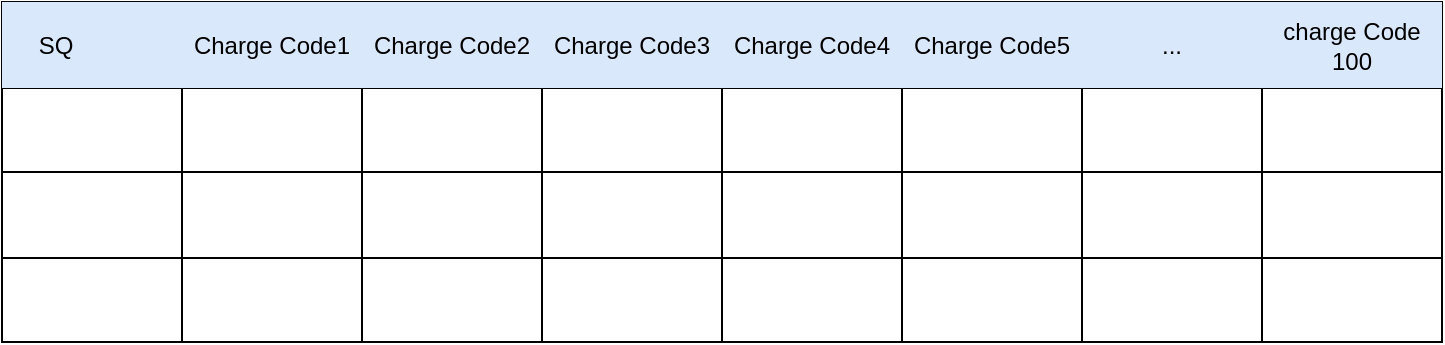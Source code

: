<mxfile version="22.1.3" type="github" pages="2">
  <diagram id="NZjDFBdzjhnRFRt552iQ" name="第 2 页">
    <mxGraphModel dx="1050" dy="574" grid="1" gridSize="10" guides="1" tooltips="1" connect="1" arrows="1" fold="1" page="1" pageScale="1" pageWidth="827" pageHeight="1169" math="0" shadow="0">
      <root>
        <mxCell id="0" />
        <mxCell id="1" parent="0" />
        <mxCell id="5hdsUxNVBPZxFATWF-eZ-1" value="" style="shape=table;startSize=0;container=1;collapsible=0;childLayout=tableLayout;" vertex="1" parent="1">
          <mxGeometry x="80" y="90" width="720" height="170" as="geometry" />
        </mxCell>
        <mxCell id="5hdsUxNVBPZxFATWF-eZ-2" value="" style="shape=tableRow;horizontal=0;startSize=0;swimlaneHead=0;swimlaneBody=0;strokeColor=inherit;top=0;left=0;bottom=0;right=0;collapsible=0;dropTarget=0;fillColor=none;points=[[0,0.5],[1,0.5]];portConstraint=eastwest;" vertex="1" parent="5hdsUxNVBPZxFATWF-eZ-1">
          <mxGeometry width="720" height="43" as="geometry" />
        </mxCell>
        <mxCell id="5hdsUxNVBPZxFATWF-eZ-3" value="SQ&lt;span style=&quot;white-space: pre;&quot;&gt;&#x9;&lt;/span&gt;&lt;span style=&quot;white-space: pre;&quot;&gt;&#x9;&lt;/span&gt;" style="shape=partialRectangle;html=1;whiteSpace=wrap;connectable=0;strokeColor=#6c8ebf;overflow=hidden;fillColor=#dae8fc;top=0;left=0;bottom=0;right=0;pointerEvents=1;" vertex="1" parent="5hdsUxNVBPZxFATWF-eZ-2">
          <mxGeometry width="90" height="43" as="geometry">
            <mxRectangle width="90" height="43" as="alternateBounds" />
          </mxGeometry>
        </mxCell>
        <mxCell id="5hdsUxNVBPZxFATWF-eZ-4" value="Charge Code1" style="shape=partialRectangle;html=1;whiteSpace=wrap;connectable=0;strokeColor=#6c8ebf;overflow=hidden;fillColor=#dae8fc;top=0;left=0;bottom=0;right=0;pointerEvents=1;" vertex="1" parent="5hdsUxNVBPZxFATWF-eZ-2">
          <mxGeometry x="90" width="90" height="43" as="geometry">
            <mxRectangle width="90" height="43" as="alternateBounds" />
          </mxGeometry>
        </mxCell>
        <mxCell id="saLn9auaYLB8hew8P8jc-1" value="Charge Code2" style="shape=partialRectangle;html=1;whiteSpace=wrap;connectable=0;strokeColor=#6c8ebf;overflow=hidden;fillColor=#dae8fc;top=0;left=0;bottom=0;right=0;pointerEvents=1;" vertex="1" parent="5hdsUxNVBPZxFATWF-eZ-2">
          <mxGeometry x="180" width="90" height="43" as="geometry">
            <mxRectangle width="90" height="43" as="alternateBounds" />
          </mxGeometry>
        </mxCell>
        <mxCell id="saLn9auaYLB8hew8P8jc-5" value="Charge Code3" style="shape=partialRectangle;html=1;whiteSpace=wrap;connectable=0;strokeColor=#6c8ebf;overflow=hidden;fillColor=#dae8fc;top=0;left=0;bottom=0;right=0;pointerEvents=1;" vertex="1" parent="5hdsUxNVBPZxFATWF-eZ-2">
          <mxGeometry x="270" width="90" height="43" as="geometry">
            <mxRectangle width="90" height="43" as="alternateBounds" />
          </mxGeometry>
        </mxCell>
        <mxCell id="saLn9auaYLB8hew8P8jc-9" value="Charge Code4" style="shape=partialRectangle;html=1;whiteSpace=wrap;connectable=0;strokeColor=#6c8ebf;overflow=hidden;fillColor=#dae8fc;top=0;left=0;bottom=0;right=0;pointerEvents=1;" vertex="1" parent="5hdsUxNVBPZxFATWF-eZ-2">
          <mxGeometry x="360" width="90" height="43" as="geometry">
            <mxRectangle width="90" height="43" as="alternateBounds" />
          </mxGeometry>
        </mxCell>
        <mxCell id="saLn9auaYLB8hew8P8jc-13" value="Charge Code5" style="shape=partialRectangle;html=1;whiteSpace=wrap;connectable=0;strokeColor=#6c8ebf;overflow=hidden;fillColor=#dae8fc;top=0;left=0;bottom=0;right=0;pointerEvents=1;" vertex="1" parent="5hdsUxNVBPZxFATWF-eZ-2">
          <mxGeometry x="450" width="90" height="43" as="geometry">
            <mxRectangle width="90" height="43" as="alternateBounds" />
          </mxGeometry>
        </mxCell>
        <mxCell id="saLn9auaYLB8hew8P8jc-17" value="..." style="shape=partialRectangle;html=1;whiteSpace=wrap;connectable=0;strokeColor=#6c8ebf;overflow=hidden;fillColor=#dae8fc;top=0;left=0;bottom=0;right=0;pointerEvents=1;" vertex="1" parent="5hdsUxNVBPZxFATWF-eZ-2">
          <mxGeometry x="540" width="90" height="43" as="geometry">
            <mxRectangle width="90" height="43" as="alternateBounds" />
          </mxGeometry>
        </mxCell>
        <mxCell id="saLn9auaYLB8hew8P8jc-29" value="charge Code 100" style="shape=partialRectangle;html=1;whiteSpace=wrap;connectable=0;strokeColor=#6c8ebf;overflow=hidden;fillColor=#dae8fc;top=0;left=0;bottom=0;right=0;pointerEvents=1;" vertex="1" parent="5hdsUxNVBPZxFATWF-eZ-2">
          <mxGeometry x="630" width="90" height="43" as="geometry">
            <mxRectangle width="90" height="43" as="alternateBounds" />
          </mxGeometry>
        </mxCell>
        <mxCell id="5hdsUxNVBPZxFATWF-eZ-5" value="" style="shape=tableRow;horizontal=0;startSize=0;swimlaneHead=0;swimlaneBody=0;strokeColor=inherit;top=0;left=0;bottom=0;right=0;collapsible=0;dropTarget=0;fillColor=none;points=[[0,0.5],[1,0.5]];portConstraint=eastwest;" vertex="1" parent="5hdsUxNVBPZxFATWF-eZ-1">
          <mxGeometry y="43" width="720" height="42" as="geometry" />
        </mxCell>
        <mxCell id="5hdsUxNVBPZxFATWF-eZ-6" value="" style="shape=partialRectangle;html=1;whiteSpace=wrap;connectable=0;strokeColor=inherit;overflow=hidden;fillColor=none;top=0;left=0;bottom=0;right=0;pointerEvents=1;" vertex="1" parent="5hdsUxNVBPZxFATWF-eZ-5">
          <mxGeometry width="90" height="42" as="geometry">
            <mxRectangle width="90" height="42" as="alternateBounds" />
          </mxGeometry>
        </mxCell>
        <mxCell id="5hdsUxNVBPZxFATWF-eZ-7" value="" style="shape=partialRectangle;html=1;whiteSpace=wrap;connectable=0;strokeColor=inherit;overflow=hidden;fillColor=none;top=0;left=0;bottom=0;right=0;pointerEvents=1;" vertex="1" parent="5hdsUxNVBPZxFATWF-eZ-5">
          <mxGeometry x="90" width="90" height="42" as="geometry">
            <mxRectangle width="90" height="42" as="alternateBounds" />
          </mxGeometry>
        </mxCell>
        <mxCell id="saLn9auaYLB8hew8P8jc-2" style="shape=partialRectangle;html=1;whiteSpace=wrap;connectable=0;strokeColor=inherit;overflow=hidden;fillColor=none;top=0;left=0;bottom=0;right=0;pointerEvents=1;" vertex="1" parent="5hdsUxNVBPZxFATWF-eZ-5">
          <mxGeometry x="180" width="90" height="42" as="geometry">
            <mxRectangle width="90" height="42" as="alternateBounds" />
          </mxGeometry>
        </mxCell>
        <mxCell id="saLn9auaYLB8hew8P8jc-6" style="shape=partialRectangle;html=1;whiteSpace=wrap;connectable=0;strokeColor=inherit;overflow=hidden;fillColor=none;top=0;left=0;bottom=0;right=0;pointerEvents=1;" vertex="1" parent="5hdsUxNVBPZxFATWF-eZ-5">
          <mxGeometry x="270" width="90" height="42" as="geometry">
            <mxRectangle width="90" height="42" as="alternateBounds" />
          </mxGeometry>
        </mxCell>
        <mxCell id="saLn9auaYLB8hew8P8jc-10" style="shape=partialRectangle;html=1;whiteSpace=wrap;connectable=0;strokeColor=inherit;overflow=hidden;fillColor=none;top=0;left=0;bottom=0;right=0;pointerEvents=1;" vertex="1" parent="5hdsUxNVBPZxFATWF-eZ-5">
          <mxGeometry x="360" width="90" height="42" as="geometry">
            <mxRectangle width="90" height="42" as="alternateBounds" />
          </mxGeometry>
        </mxCell>
        <mxCell id="saLn9auaYLB8hew8P8jc-14" style="shape=partialRectangle;html=1;whiteSpace=wrap;connectable=0;strokeColor=inherit;overflow=hidden;fillColor=none;top=0;left=0;bottom=0;right=0;pointerEvents=1;" vertex="1" parent="5hdsUxNVBPZxFATWF-eZ-5">
          <mxGeometry x="450" width="90" height="42" as="geometry">
            <mxRectangle width="90" height="42" as="alternateBounds" />
          </mxGeometry>
        </mxCell>
        <mxCell id="saLn9auaYLB8hew8P8jc-18" style="shape=partialRectangle;html=1;whiteSpace=wrap;connectable=0;strokeColor=inherit;overflow=hidden;fillColor=none;top=0;left=0;bottom=0;right=0;pointerEvents=1;" vertex="1" parent="5hdsUxNVBPZxFATWF-eZ-5">
          <mxGeometry x="540" width="90" height="42" as="geometry">
            <mxRectangle width="90" height="42" as="alternateBounds" />
          </mxGeometry>
        </mxCell>
        <mxCell id="saLn9auaYLB8hew8P8jc-30" style="shape=partialRectangle;html=1;whiteSpace=wrap;connectable=0;strokeColor=inherit;overflow=hidden;fillColor=none;top=0;left=0;bottom=0;right=0;pointerEvents=1;" vertex="1" parent="5hdsUxNVBPZxFATWF-eZ-5">
          <mxGeometry x="630" width="90" height="42" as="geometry">
            <mxRectangle width="90" height="42" as="alternateBounds" />
          </mxGeometry>
        </mxCell>
        <mxCell id="5hdsUxNVBPZxFATWF-eZ-8" value="" style="shape=tableRow;horizontal=0;startSize=0;swimlaneHead=0;swimlaneBody=0;strokeColor=inherit;top=0;left=0;bottom=0;right=0;collapsible=0;dropTarget=0;fillColor=none;points=[[0,0.5],[1,0.5]];portConstraint=eastwest;" vertex="1" parent="5hdsUxNVBPZxFATWF-eZ-1">
          <mxGeometry y="85" width="720" height="43" as="geometry" />
        </mxCell>
        <mxCell id="5hdsUxNVBPZxFATWF-eZ-9" value="" style="shape=partialRectangle;html=1;whiteSpace=wrap;connectable=0;strokeColor=inherit;overflow=hidden;fillColor=none;top=0;left=0;bottom=0;right=0;pointerEvents=1;" vertex="1" parent="5hdsUxNVBPZxFATWF-eZ-8">
          <mxGeometry width="90" height="43" as="geometry">
            <mxRectangle width="90" height="43" as="alternateBounds" />
          </mxGeometry>
        </mxCell>
        <mxCell id="5hdsUxNVBPZxFATWF-eZ-10" value="" style="shape=partialRectangle;html=1;whiteSpace=wrap;connectable=0;strokeColor=inherit;overflow=hidden;fillColor=none;top=0;left=0;bottom=0;right=0;pointerEvents=1;" vertex="1" parent="5hdsUxNVBPZxFATWF-eZ-8">
          <mxGeometry x="90" width="90" height="43" as="geometry">
            <mxRectangle width="90" height="43" as="alternateBounds" />
          </mxGeometry>
        </mxCell>
        <mxCell id="saLn9auaYLB8hew8P8jc-3" style="shape=partialRectangle;html=1;whiteSpace=wrap;connectable=0;strokeColor=inherit;overflow=hidden;fillColor=none;top=0;left=0;bottom=0;right=0;pointerEvents=1;" vertex="1" parent="5hdsUxNVBPZxFATWF-eZ-8">
          <mxGeometry x="180" width="90" height="43" as="geometry">
            <mxRectangle width="90" height="43" as="alternateBounds" />
          </mxGeometry>
        </mxCell>
        <mxCell id="saLn9auaYLB8hew8P8jc-7" style="shape=partialRectangle;html=1;whiteSpace=wrap;connectable=0;strokeColor=inherit;overflow=hidden;fillColor=none;top=0;left=0;bottom=0;right=0;pointerEvents=1;" vertex="1" parent="5hdsUxNVBPZxFATWF-eZ-8">
          <mxGeometry x="270" width="90" height="43" as="geometry">
            <mxRectangle width="90" height="43" as="alternateBounds" />
          </mxGeometry>
        </mxCell>
        <mxCell id="saLn9auaYLB8hew8P8jc-11" style="shape=partialRectangle;html=1;whiteSpace=wrap;connectable=0;strokeColor=inherit;overflow=hidden;fillColor=none;top=0;left=0;bottom=0;right=0;pointerEvents=1;" vertex="1" parent="5hdsUxNVBPZxFATWF-eZ-8">
          <mxGeometry x="360" width="90" height="43" as="geometry">
            <mxRectangle width="90" height="43" as="alternateBounds" />
          </mxGeometry>
        </mxCell>
        <mxCell id="saLn9auaYLB8hew8P8jc-15" style="shape=partialRectangle;html=1;whiteSpace=wrap;connectable=0;strokeColor=inherit;overflow=hidden;fillColor=none;top=0;left=0;bottom=0;right=0;pointerEvents=1;" vertex="1" parent="5hdsUxNVBPZxFATWF-eZ-8">
          <mxGeometry x="450" width="90" height="43" as="geometry">
            <mxRectangle width="90" height="43" as="alternateBounds" />
          </mxGeometry>
        </mxCell>
        <mxCell id="saLn9auaYLB8hew8P8jc-19" style="shape=partialRectangle;html=1;whiteSpace=wrap;connectable=0;strokeColor=inherit;overflow=hidden;fillColor=none;top=0;left=0;bottom=0;right=0;pointerEvents=1;" vertex="1" parent="5hdsUxNVBPZxFATWF-eZ-8">
          <mxGeometry x="540" width="90" height="43" as="geometry">
            <mxRectangle width="90" height="43" as="alternateBounds" />
          </mxGeometry>
        </mxCell>
        <mxCell id="saLn9auaYLB8hew8P8jc-31" style="shape=partialRectangle;html=1;whiteSpace=wrap;connectable=0;strokeColor=inherit;overflow=hidden;fillColor=none;top=0;left=0;bottom=0;right=0;pointerEvents=1;" vertex="1" parent="5hdsUxNVBPZxFATWF-eZ-8">
          <mxGeometry x="630" width="90" height="43" as="geometry">
            <mxRectangle width="90" height="43" as="alternateBounds" />
          </mxGeometry>
        </mxCell>
        <mxCell id="5hdsUxNVBPZxFATWF-eZ-11" value="" style="shape=tableRow;horizontal=0;startSize=0;swimlaneHead=0;swimlaneBody=0;strokeColor=inherit;top=0;left=0;bottom=0;right=0;collapsible=0;dropTarget=0;fillColor=none;points=[[0,0.5],[1,0.5]];portConstraint=eastwest;" vertex="1" parent="5hdsUxNVBPZxFATWF-eZ-1">
          <mxGeometry y="128" width="720" height="42" as="geometry" />
        </mxCell>
        <mxCell id="5hdsUxNVBPZxFATWF-eZ-12" value="" style="shape=partialRectangle;html=1;whiteSpace=wrap;connectable=0;strokeColor=inherit;overflow=hidden;fillColor=none;top=0;left=0;bottom=0;right=0;pointerEvents=1;" vertex="1" parent="5hdsUxNVBPZxFATWF-eZ-11">
          <mxGeometry width="90" height="42" as="geometry">
            <mxRectangle width="90" height="42" as="alternateBounds" />
          </mxGeometry>
        </mxCell>
        <mxCell id="5hdsUxNVBPZxFATWF-eZ-13" value="" style="shape=partialRectangle;html=1;whiteSpace=wrap;connectable=0;strokeColor=inherit;overflow=hidden;fillColor=none;top=0;left=0;bottom=0;right=0;pointerEvents=1;" vertex="1" parent="5hdsUxNVBPZxFATWF-eZ-11">
          <mxGeometry x="90" width="90" height="42" as="geometry">
            <mxRectangle width="90" height="42" as="alternateBounds" />
          </mxGeometry>
        </mxCell>
        <mxCell id="saLn9auaYLB8hew8P8jc-4" style="shape=partialRectangle;html=1;whiteSpace=wrap;connectable=0;strokeColor=inherit;overflow=hidden;fillColor=none;top=0;left=0;bottom=0;right=0;pointerEvents=1;" vertex="1" parent="5hdsUxNVBPZxFATWF-eZ-11">
          <mxGeometry x="180" width="90" height="42" as="geometry">
            <mxRectangle width="90" height="42" as="alternateBounds" />
          </mxGeometry>
        </mxCell>
        <mxCell id="saLn9auaYLB8hew8P8jc-8" style="shape=partialRectangle;html=1;whiteSpace=wrap;connectable=0;strokeColor=inherit;overflow=hidden;fillColor=none;top=0;left=0;bottom=0;right=0;pointerEvents=1;" vertex="1" parent="5hdsUxNVBPZxFATWF-eZ-11">
          <mxGeometry x="270" width="90" height="42" as="geometry">
            <mxRectangle width="90" height="42" as="alternateBounds" />
          </mxGeometry>
        </mxCell>
        <mxCell id="saLn9auaYLB8hew8P8jc-12" style="shape=partialRectangle;html=1;whiteSpace=wrap;connectable=0;strokeColor=inherit;overflow=hidden;fillColor=none;top=0;left=0;bottom=0;right=0;pointerEvents=1;" vertex="1" parent="5hdsUxNVBPZxFATWF-eZ-11">
          <mxGeometry x="360" width="90" height="42" as="geometry">
            <mxRectangle width="90" height="42" as="alternateBounds" />
          </mxGeometry>
        </mxCell>
        <mxCell id="saLn9auaYLB8hew8P8jc-16" style="shape=partialRectangle;html=1;whiteSpace=wrap;connectable=0;strokeColor=inherit;overflow=hidden;fillColor=none;top=0;left=0;bottom=0;right=0;pointerEvents=1;" vertex="1" parent="5hdsUxNVBPZxFATWF-eZ-11">
          <mxGeometry x="450" width="90" height="42" as="geometry">
            <mxRectangle width="90" height="42" as="alternateBounds" />
          </mxGeometry>
        </mxCell>
        <mxCell id="saLn9auaYLB8hew8P8jc-20" style="shape=partialRectangle;html=1;whiteSpace=wrap;connectable=0;strokeColor=inherit;overflow=hidden;fillColor=none;top=0;left=0;bottom=0;right=0;pointerEvents=1;" vertex="1" parent="5hdsUxNVBPZxFATWF-eZ-11">
          <mxGeometry x="540" width="90" height="42" as="geometry">
            <mxRectangle width="90" height="42" as="alternateBounds" />
          </mxGeometry>
        </mxCell>
        <mxCell id="saLn9auaYLB8hew8P8jc-32" style="shape=partialRectangle;html=1;whiteSpace=wrap;connectable=0;strokeColor=inherit;overflow=hidden;fillColor=none;top=0;left=0;bottom=0;right=0;pointerEvents=1;" vertex="1" parent="5hdsUxNVBPZxFATWF-eZ-11">
          <mxGeometry x="630" width="90" height="42" as="geometry">
            <mxRectangle width="90" height="42" as="alternateBounds" />
          </mxGeometry>
        </mxCell>
      </root>
    </mxGraphModel>
  </diagram>
  <diagram name="第 1 页" id="7PzAhS7EdJiyVU75ojgk">
    <mxGraphModel dx="1077" dy="1737" grid="1" gridSize="10" guides="1" tooltips="1" connect="1" arrows="1" fold="1" page="1" pageScale="1" pageWidth="827" pageHeight="1169" math="0" shadow="0">
      <root>
        <mxCell id="0" />
        <mxCell id="1" parent="0" />
        <mxCell id="M65Q92xEgprxGqfa7Oy2-103" value="&lt;br&gt;&lt;br&gt;&lt;br&gt;&lt;div style=&quot;border-color: var(--border-color); font-size: 11px;&quot;&gt;&lt;span style=&quot;background-color: initial; color: var(--text-primary); font-family: Söhne, ui-sans-serif, system-ui, -apple-system, &amp;quot;Segoe UI&amp;quot;, Roboto, Ubuntu, Cantarell, &amp;quot;Noto Sans&amp;quot;, sans-serif, &amp;quot;Helvetica Neue&amp;quot;, Arial, &amp;quot;Apple Color Emoji&amp;quot;, &amp;quot;Segoe UI Emoji&amp;quot;, &amp;quot;Segoe UI Symbol&amp;quot;, &amp;quot;Noto Color Emoji&amp;quot;;&quot;&gt;The user is required to upload an Excel file containing specific columns:&lt;/span&gt;&lt;br&gt;&lt;span style=&quot;background-color: initial; color: var(--text-primary); font-family: Söhne, ui-sans-serif, system-ui, -apple-system, &amp;quot;Segoe UI&amp;quot;, Roboto, Ubuntu, Cantarell, &amp;quot;Noto Sans&amp;quot;, sans-serif, &amp;quot;Helvetica Neue&amp;quot;, Arial, &amp;quot;Apple Color Emoji&amp;quot;, &amp;quot;Segoe UI Emoji&amp;quot;, &amp;quot;Segoe UI Symbol&amp;quot;, &amp;quot;Noto Color Emoji&amp;quot;;&quot;&gt;First Column: &quot;sq no&quot;&lt;/span&gt;&lt;br&gt;&lt;span style=&quot;background-color: initial; color: var(--text-primary); font-family: Söhne, ui-sans-serif, system-ui, -apple-system, &amp;quot;Segoe UI&amp;quot;, Roboto, Ubuntu, Cantarell, &amp;quot;Noto Sans&amp;quot;, sans-serif, &amp;quot;Helvetica Neue&amp;quot;, Arial, &amp;quot;Apple Color Emoji&amp;quot;, &amp;quot;Segoe UI Emoji&amp;quot;, &amp;quot;Segoe UI Symbol&amp;quot;, &amp;quot;Noto Color Emoji&amp;quot;;&quot;&gt;Second to One Hundredth Columns: &quot;charge code&quot;&lt;/span&gt;&lt;br&gt;&lt;span style=&quot;background-color: initial; color: var(--text-primary); font-family: Söhne, ui-sans-serif, system-ui, -apple-system, &amp;quot;Segoe UI&amp;quot;, Roboto, Ubuntu, Cantarell, &amp;quot;Noto Sans&amp;quot;, sans-serif, &amp;quot;Helvetica Neue&amp;quot;, Arial, &amp;quot;Apple Color Emoji&amp;quot;, &amp;quot;Segoe UI Emoji&amp;quot;, &amp;quot;Segoe UI Symbol&amp;quot;, &amp;quot;Noto Color Emoji&amp;quot;;&quot;&gt;Upon successful upload, the system will validate the data format. If the format is correct, the data will be saved to the database.&lt;/span&gt;&lt;br&gt;&lt;/div&gt;" style="shape=mxgraph.mockup.containers.marginRect;rectMarginTop=10;strokeColor=none;strokeWidth=1;dashed=0;rounded=1;arcSize=5;recursiveResize=0;html=1;whiteSpace=wrap;align=left;horizontal=1;verticalAlign=top;" vertex="1" parent="1">
          <mxGeometry x="38" y="-1130" width="740" height="340" as="geometry" />
        </mxCell>
        <mxCell id="M65Q92xEgprxGqfa7Oy2-104" value="1) Upload" style="shape=rect;strokeColor=#82b366;fillColor=#d5e8d4;strokeWidth=1;dashed=0;rounded=1;arcSize=20;fontSize=17;spacing=2;spacingTop=-2;align=left;autosize=1;spacingLeft=4;resizeWidth=0;resizeHeight=0;perimeter=none;html=1;whiteSpace=wrap;" vertex="1" parent="M65Q92xEgprxGqfa7Oy2-103">
          <mxGeometry x="5" width="145" height="30" as="geometry" />
        </mxCell>
        <mxCell id="aRr3GqeImGx_psJpuIZ9-1" value="" style="shape=table;startSize=0;container=1;collapsible=0;childLayout=tableLayout;" vertex="1" parent="M65Q92xEgprxGqfa7Oy2-103">
          <mxGeometry x="5" y="140" width="665" height="170" as="geometry" />
        </mxCell>
        <mxCell id="aRr3GqeImGx_psJpuIZ9-2" value="" style="shape=tableRow;horizontal=0;startSize=0;swimlaneHead=0;swimlaneBody=0;strokeColor=inherit;top=0;left=0;bottom=0;right=0;collapsible=0;dropTarget=0;fillColor=none;points=[[0,0.5],[1,0.5]];portConstraint=eastwest;" vertex="1" parent="aRr3GqeImGx_psJpuIZ9-1">
          <mxGeometry width="665" height="43" as="geometry" />
        </mxCell>
        <mxCell id="aRr3GqeImGx_psJpuIZ9-3" value="SQ&lt;span style=&quot;white-space: pre;&quot;&gt;&#x9;&lt;/span&gt;&lt;span style=&quot;white-space: pre;&quot;&gt;&#x9;&lt;/span&gt;" style="shape=partialRectangle;html=1;whiteSpace=wrap;connectable=0;strokeColor=#6c8ebf;overflow=hidden;fillColor=#dae8fc;top=0;left=0;bottom=0;right=0;pointerEvents=1;" vertex="1" parent="aRr3GqeImGx_psJpuIZ9-2">
          <mxGeometry width="83" height="43" as="geometry">
            <mxRectangle width="83" height="43" as="alternateBounds" />
          </mxGeometry>
        </mxCell>
        <mxCell id="aRr3GqeImGx_psJpuIZ9-4" value="Charge Code1" style="shape=partialRectangle;html=1;whiteSpace=wrap;connectable=0;strokeColor=#6c8ebf;overflow=hidden;fillColor=#dae8fc;top=0;left=0;bottom=0;right=0;pointerEvents=1;" vertex="1" parent="aRr3GqeImGx_psJpuIZ9-2">
          <mxGeometry x="83" width="83" height="43" as="geometry">
            <mxRectangle width="83" height="43" as="alternateBounds" />
          </mxGeometry>
        </mxCell>
        <mxCell id="aRr3GqeImGx_psJpuIZ9-5" value="Charge Code2" style="shape=partialRectangle;html=1;whiteSpace=wrap;connectable=0;strokeColor=#6c8ebf;overflow=hidden;fillColor=#dae8fc;top=0;left=0;bottom=0;right=0;pointerEvents=1;" vertex="1" parent="aRr3GqeImGx_psJpuIZ9-2">
          <mxGeometry x="166" width="83" height="43" as="geometry">
            <mxRectangle width="83" height="43" as="alternateBounds" />
          </mxGeometry>
        </mxCell>
        <mxCell id="aRr3GqeImGx_psJpuIZ9-6" value="Charge Code3" style="shape=partialRectangle;html=1;whiteSpace=wrap;connectable=0;strokeColor=#6c8ebf;overflow=hidden;fillColor=#dae8fc;top=0;left=0;bottom=0;right=0;pointerEvents=1;" vertex="1" parent="aRr3GqeImGx_psJpuIZ9-2">
          <mxGeometry x="249" width="84" height="43" as="geometry">
            <mxRectangle width="84" height="43" as="alternateBounds" />
          </mxGeometry>
        </mxCell>
        <mxCell id="aRr3GqeImGx_psJpuIZ9-7" value="Charge Code4" style="shape=partialRectangle;html=1;whiteSpace=wrap;connectable=0;strokeColor=#6c8ebf;overflow=hidden;fillColor=#dae8fc;top=0;left=0;bottom=0;right=0;pointerEvents=1;" vertex="1" parent="aRr3GqeImGx_psJpuIZ9-2">
          <mxGeometry x="333" width="83" height="43" as="geometry">
            <mxRectangle width="83" height="43" as="alternateBounds" />
          </mxGeometry>
        </mxCell>
        <mxCell id="aRr3GqeImGx_psJpuIZ9-8" value="Charge Code5" style="shape=partialRectangle;html=1;whiteSpace=wrap;connectable=0;strokeColor=#6c8ebf;overflow=hidden;fillColor=#dae8fc;top=0;left=0;bottom=0;right=0;pointerEvents=1;" vertex="1" parent="aRr3GqeImGx_psJpuIZ9-2">
          <mxGeometry x="416" width="83" height="43" as="geometry">
            <mxRectangle width="83" height="43" as="alternateBounds" />
          </mxGeometry>
        </mxCell>
        <mxCell id="aRr3GqeImGx_psJpuIZ9-9" value="..." style="shape=partialRectangle;html=1;whiteSpace=wrap;connectable=0;strokeColor=#6c8ebf;overflow=hidden;fillColor=#dae8fc;top=0;left=0;bottom=0;right=0;pointerEvents=1;" vertex="1" parent="aRr3GqeImGx_psJpuIZ9-2">
          <mxGeometry x="499" width="83" height="43" as="geometry">
            <mxRectangle width="83" height="43" as="alternateBounds" />
          </mxGeometry>
        </mxCell>
        <mxCell id="aRr3GqeImGx_psJpuIZ9-10" value="charge Code 100" style="shape=partialRectangle;html=1;whiteSpace=wrap;connectable=0;strokeColor=#6c8ebf;overflow=hidden;fillColor=#dae8fc;top=0;left=0;bottom=0;right=0;pointerEvents=1;" vertex="1" parent="aRr3GqeImGx_psJpuIZ9-2">
          <mxGeometry x="582" width="83" height="43" as="geometry">
            <mxRectangle width="83" height="43" as="alternateBounds" />
          </mxGeometry>
        </mxCell>
        <mxCell id="aRr3GqeImGx_psJpuIZ9-11" value="" style="shape=tableRow;horizontal=0;startSize=0;swimlaneHead=0;swimlaneBody=0;strokeColor=inherit;top=0;left=0;bottom=0;right=0;collapsible=0;dropTarget=0;fillColor=none;points=[[0,0.5],[1,0.5]];portConstraint=eastwest;" vertex="1" parent="aRr3GqeImGx_psJpuIZ9-1">
          <mxGeometry y="43" width="665" height="42" as="geometry" />
        </mxCell>
        <mxCell id="aRr3GqeImGx_psJpuIZ9-12" value="" style="shape=partialRectangle;html=1;whiteSpace=wrap;connectable=0;strokeColor=inherit;overflow=hidden;fillColor=none;top=0;left=0;bottom=0;right=0;pointerEvents=1;" vertex="1" parent="aRr3GqeImGx_psJpuIZ9-11">
          <mxGeometry width="83" height="42" as="geometry">
            <mxRectangle width="83" height="42" as="alternateBounds" />
          </mxGeometry>
        </mxCell>
        <mxCell id="aRr3GqeImGx_psJpuIZ9-13" value="" style="shape=partialRectangle;html=1;whiteSpace=wrap;connectable=0;strokeColor=inherit;overflow=hidden;fillColor=none;top=0;left=0;bottom=0;right=0;pointerEvents=1;" vertex="1" parent="aRr3GqeImGx_psJpuIZ9-11">
          <mxGeometry x="83" width="83" height="42" as="geometry">
            <mxRectangle width="83" height="42" as="alternateBounds" />
          </mxGeometry>
        </mxCell>
        <mxCell id="aRr3GqeImGx_psJpuIZ9-14" style="shape=partialRectangle;html=1;whiteSpace=wrap;connectable=0;strokeColor=inherit;overflow=hidden;fillColor=none;top=0;left=0;bottom=0;right=0;pointerEvents=1;" vertex="1" parent="aRr3GqeImGx_psJpuIZ9-11">
          <mxGeometry x="166" width="83" height="42" as="geometry">
            <mxRectangle width="83" height="42" as="alternateBounds" />
          </mxGeometry>
        </mxCell>
        <mxCell id="aRr3GqeImGx_psJpuIZ9-15" style="shape=partialRectangle;html=1;whiteSpace=wrap;connectable=0;strokeColor=inherit;overflow=hidden;fillColor=none;top=0;left=0;bottom=0;right=0;pointerEvents=1;" vertex="1" parent="aRr3GqeImGx_psJpuIZ9-11">
          <mxGeometry x="249" width="84" height="42" as="geometry">
            <mxRectangle width="84" height="42" as="alternateBounds" />
          </mxGeometry>
        </mxCell>
        <mxCell id="aRr3GqeImGx_psJpuIZ9-16" style="shape=partialRectangle;html=1;whiteSpace=wrap;connectable=0;strokeColor=inherit;overflow=hidden;fillColor=none;top=0;left=0;bottom=0;right=0;pointerEvents=1;" vertex="1" parent="aRr3GqeImGx_psJpuIZ9-11">
          <mxGeometry x="333" width="83" height="42" as="geometry">
            <mxRectangle width="83" height="42" as="alternateBounds" />
          </mxGeometry>
        </mxCell>
        <mxCell id="aRr3GqeImGx_psJpuIZ9-17" style="shape=partialRectangle;html=1;whiteSpace=wrap;connectable=0;strokeColor=inherit;overflow=hidden;fillColor=none;top=0;left=0;bottom=0;right=0;pointerEvents=1;" vertex="1" parent="aRr3GqeImGx_psJpuIZ9-11">
          <mxGeometry x="416" width="83" height="42" as="geometry">
            <mxRectangle width="83" height="42" as="alternateBounds" />
          </mxGeometry>
        </mxCell>
        <mxCell id="aRr3GqeImGx_psJpuIZ9-18" style="shape=partialRectangle;html=1;whiteSpace=wrap;connectable=0;strokeColor=inherit;overflow=hidden;fillColor=none;top=0;left=0;bottom=0;right=0;pointerEvents=1;" vertex="1" parent="aRr3GqeImGx_psJpuIZ9-11">
          <mxGeometry x="499" width="83" height="42" as="geometry">
            <mxRectangle width="83" height="42" as="alternateBounds" />
          </mxGeometry>
        </mxCell>
        <mxCell id="aRr3GqeImGx_psJpuIZ9-19" style="shape=partialRectangle;html=1;whiteSpace=wrap;connectable=0;strokeColor=inherit;overflow=hidden;fillColor=none;top=0;left=0;bottom=0;right=0;pointerEvents=1;" vertex="1" parent="aRr3GqeImGx_psJpuIZ9-11">
          <mxGeometry x="582" width="83" height="42" as="geometry">
            <mxRectangle width="83" height="42" as="alternateBounds" />
          </mxGeometry>
        </mxCell>
        <mxCell id="aRr3GqeImGx_psJpuIZ9-20" value="" style="shape=tableRow;horizontal=0;startSize=0;swimlaneHead=0;swimlaneBody=0;strokeColor=inherit;top=0;left=0;bottom=0;right=0;collapsible=0;dropTarget=0;fillColor=none;points=[[0,0.5],[1,0.5]];portConstraint=eastwest;" vertex="1" parent="aRr3GqeImGx_psJpuIZ9-1">
          <mxGeometry y="85" width="665" height="43" as="geometry" />
        </mxCell>
        <mxCell id="aRr3GqeImGx_psJpuIZ9-21" value="" style="shape=partialRectangle;html=1;whiteSpace=wrap;connectable=0;strokeColor=inherit;overflow=hidden;fillColor=none;top=0;left=0;bottom=0;right=0;pointerEvents=1;" vertex="1" parent="aRr3GqeImGx_psJpuIZ9-20">
          <mxGeometry width="83" height="43" as="geometry">
            <mxRectangle width="83" height="43" as="alternateBounds" />
          </mxGeometry>
        </mxCell>
        <mxCell id="aRr3GqeImGx_psJpuIZ9-22" value="" style="shape=partialRectangle;html=1;whiteSpace=wrap;connectable=0;strokeColor=inherit;overflow=hidden;fillColor=none;top=0;left=0;bottom=0;right=0;pointerEvents=1;" vertex="1" parent="aRr3GqeImGx_psJpuIZ9-20">
          <mxGeometry x="83" width="83" height="43" as="geometry">
            <mxRectangle width="83" height="43" as="alternateBounds" />
          </mxGeometry>
        </mxCell>
        <mxCell id="aRr3GqeImGx_psJpuIZ9-23" style="shape=partialRectangle;html=1;whiteSpace=wrap;connectable=0;strokeColor=inherit;overflow=hidden;fillColor=none;top=0;left=0;bottom=0;right=0;pointerEvents=1;" vertex="1" parent="aRr3GqeImGx_psJpuIZ9-20">
          <mxGeometry x="166" width="83" height="43" as="geometry">
            <mxRectangle width="83" height="43" as="alternateBounds" />
          </mxGeometry>
        </mxCell>
        <mxCell id="aRr3GqeImGx_psJpuIZ9-24" style="shape=partialRectangle;html=1;whiteSpace=wrap;connectable=0;strokeColor=inherit;overflow=hidden;fillColor=none;top=0;left=0;bottom=0;right=0;pointerEvents=1;" vertex="1" parent="aRr3GqeImGx_psJpuIZ9-20">
          <mxGeometry x="249" width="84" height="43" as="geometry">
            <mxRectangle width="84" height="43" as="alternateBounds" />
          </mxGeometry>
        </mxCell>
        <mxCell id="aRr3GqeImGx_psJpuIZ9-25" style="shape=partialRectangle;html=1;whiteSpace=wrap;connectable=0;strokeColor=inherit;overflow=hidden;fillColor=none;top=0;left=0;bottom=0;right=0;pointerEvents=1;" vertex="1" parent="aRr3GqeImGx_psJpuIZ9-20">
          <mxGeometry x="333" width="83" height="43" as="geometry">
            <mxRectangle width="83" height="43" as="alternateBounds" />
          </mxGeometry>
        </mxCell>
        <mxCell id="aRr3GqeImGx_psJpuIZ9-26" style="shape=partialRectangle;html=1;whiteSpace=wrap;connectable=0;strokeColor=inherit;overflow=hidden;fillColor=none;top=0;left=0;bottom=0;right=0;pointerEvents=1;" vertex="1" parent="aRr3GqeImGx_psJpuIZ9-20">
          <mxGeometry x="416" width="83" height="43" as="geometry">
            <mxRectangle width="83" height="43" as="alternateBounds" />
          </mxGeometry>
        </mxCell>
        <mxCell id="aRr3GqeImGx_psJpuIZ9-27" style="shape=partialRectangle;html=1;whiteSpace=wrap;connectable=0;strokeColor=inherit;overflow=hidden;fillColor=none;top=0;left=0;bottom=0;right=0;pointerEvents=1;" vertex="1" parent="aRr3GqeImGx_psJpuIZ9-20">
          <mxGeometry x="499" width="83" height="43" as="geometry">
            <mxRectangle width="83" height="43" as="alternateBounds" />
          </mxGeometry>
        </mxCell>
        <mxCell id="aRr3GqeImGx_psJpuIZ9-28" style="shape=partialRectangle;html=1;whiteSpace=wrap;connectable=0;strokeColor=inherit;overflow=hidden;fillColor=none;top=0;left=0;bottom=0;right=0;pointerEvents=1;" vertex="1" parent="aRr3GqeImGx_psJpuIZ9-20">
          <mxGeometry x="582" width="83" height="43" as="geometry">
            <mxRectangle width="83" height="43" as="alternateBounds" />
          </mxGeometry>
        </mxCell>
        <mxCell id="aRr3GqeImGx_psJpuIZ9-29" value="" style="shape=tableRow;horizontal=0;startSize=0;swimlaneHead=0;swimlaneBody=0;strokeColor=inherit;top=0;left=0;bottom=0;right=0;collapsible=0;dropTarget=0;fillColor=none;points=[[0,0.5],[1,0.5]];portConstraint=eastwest;" vertex="1" parent="aRr3GqeImGx_psJpuIZ9-1">
          <mxGeometry y="128" width="665" height="42" as="geometry" />
        </mxCell>
        <mxCell id="aRr3GqeImGx_psJpuIZ9-30" value="" style="shape=partialRectangle;html=1;whiteSpace=wrap;connectable=0;strokeColor=inherit;overflow=hidden;fillColor=none;top=0;left=0;bottom=0;right=0;pointerEvents=1;" vertex="1" parent="aRr3GqeImGx_psJpuIZ9-29">
          <mxGeometry width="83" height="42" as="geometry">
            <mxRectangle width="83" height="42" as="alternateBounds" />
          </mxGeometry>
        </mxCell>
        <mxCell id="aRr3GqeImGx_psJpuIZ9-31" value="" style="shape=partialRectangle;html=1;whiteSpace=wrap;connectable=0;strokeColor=inherit;overflow=hidden;fillColor=none;top=0;left=0;bottom=0;right=0;pointerEvents=1;" vertex="1" parent="aRr3GqeImGx_psJpuIZ9-29">
          <mxGeometry x="83" width="83" height="42" as="geometry">
            <mxRectangle width="83" height="42" as="alternateBounds" />
          </mxGeometry>
        </mxCell>
        <mxCell id="aRr3GqeImGx_psJpuIZ9-32" style="shape=partialRectangle;html=1;whiteSpace=wrap;connectable=0;strokeColor=inherit;overflow=hidden;fillColor=none;top=0;left=0;bottom=0;right=0;pointerEvents=1;" vertex="1" parent="aRr3GqeImGx_psJpuIZ9-29">
          <mxGeometry x="166" width="83" height="42" as="geometry">
            <mxRectangle width="83" height="42" as="alternateBounds" />
          </mxGeometry>
        </mxCell>
        <mxCell id="aRr3GqeImGx_psJpuIZ9-33" style="shape=partialRectangle;html=1;whiteSpace=wrap;connectable=0;strokeColor=inherit;overflow=hidden;fillColor=none;top=0;left=0;bottom=0;right=0;pointerEvents=1;" vertex="1" parent="aRr3GqeImGx_psJpuIZ9-29">
          <mxGeometry x="249" width="84" height="42" as="geometry">
            <mxRectangle width="84" height="42" as="alternateBounds" />
          </mxGeometry>
        </mxCell>
        <mxCell id="aRr3GqeImGx_psJpuIZ9-34" style="shape=partialRectangle;html=1;whiteSpace=wrap;connectable=0;strokeColor=inherit;overflow=hidden;fillColor=none;top=0;left=0;bottom=0;right=0;pointerEvents=1;" vertex="1" parent="aRr3GqeImGx_psJpuIZ9-29">
          <mxGeometry x="333" width="83" height="42" as="geometry">
            <mxRectangle width="83" height="42" as="alternateBounds" />
          </mxGeometry>
        </mxCell>
        <mxCell id="aRr3GqeImGx_psJpuIZ9-35" style="shape=partialRectangle;html=1;whiteSpace=wrap;connectable=0;strokeColor=inherit;overflow=hidden;fillColor=none;top=0;left=0;bottom=0;right=0;pointerEvents=1;" vertex="1" parent="aRr3GqeImGx_psJpuIZ9-29">
          <mxGeometry x="416" width="83" height="42" as="geometry">
            <mxRectangle width="83" height="42" as="alternateBounds" />
          </mxGeometry>
        </mxCell>
        <mxCell id="aRr3GqeImGx_psJpuIZ9-36" style="shape=partialRectangle;html=1;whiteSpace=wrap;connectable=0;strokeColor=inherit;overflow=hidden;fillColor=none;top=0;left=0;bottom=0;right=0;pointerEvents=1;" vertex="1" parent="aRr3GqeImGx_psJpuIZ9-29">
          <mxGeometry x="499" width="83" height="42" as="geometry">
            <mxRectangle width="83" height="42" as="alternateBounds" />
          </mxGeometry>
        </mxCell>
        <mxCell id="aRr3GqeImGx_psJpuIZ9-37" style="shape=partialRectangle;html=1;whiteSpace=wrap;connectable=0;strokeColor=inherit;overflow=hidden;fillColor=none;top=0;left=0;bottom=0;right=0;pointerEvents=1;" vertex="1" parent="aRr3GqeImGx_psJpuIZ9-29">
          <mxGeometry x="582" width="83" height="42" as="geometry">
            <mxRectangle width="83" height="42" as="alternateBounds" />
          </mxGeometry>
        </mxCell>
        <mxCell id="aRr3GqeImGx_psJpuIZ9-40" value="&lt;span style=&quot;background-color: initial;&quot;&gt;&lt;br&gt;&lt;br&gt;&lt;br&gt;Users can query data based on three conditions: sq no , enable status and import time.&lt;/span&gt;&lt;br&gt;&lt;div style=&quot;border-color: var(--border-color);&quot;&gt;The query results will be displayed in table form, including the following information:&lt;/div&gt;&lt;div style=&quot;border-color: var(--border-color);&quot;&gt;sq no, charge code, status , create user, create datetime, update user, updatedatetime.&lt;/div&gt;" style="shape=mxgraph.mockup.containers.marginRect;rectMarginTop=10;strokeColor=none;strokeWidth=1;dashed=0;rounded=1;arcSize=5;recursiveResize=0;html=1;whiteSpace=wrap;align=left;horizontal=1;verticalAlign=top;" vertex="1" parent="1">
          <mxGeometry x="38" y="-770" width="740" height="130" as="geometry" />
        </mxCell>
        <mxCell id="aRr3GqeImGx_psJpuIZ9-41" value="2) search" style="shape=rect;strokeColor=#82b366;fillColor=#d5e8d4;strokeWidth=1;dashed=0;rounded=1;arcSize=20;fontSize=17;spacing=2;spacingTop=-2;align=left;autosize=1;spacingLeft=4;resizeWidth=0;resizeHeight=0;perimeter=none;html=1;whiteSpace=wrap;" vertex="1" parent="aRr3GqeImGx_psJpuIZ9-40">
          <mxGeometry x="5" width="100" height="30" as="geometry" />
        </mxCell>
        <mxCell id="aRr3GqeImGx_psJpuIZ9-79" value="&lt;br&gt;&lt;br&gt;&lt;br&gt;The user can disable the data of a sq no. After successfully disabled, the sq no will be marked as invalid." style="shape=mxgraph.mockup.containers.marginRect;rectMarginTop=10;strokeColor=none;strokeWidth=1;dashed=0;rounded=1;arcSize=5;recursiveResize=0;html=1;whiteSpace=wrap;align=left;horizontal=1;verticalAlign=top;" vertex="1" parent="1">
          <mxGeometry x="38" y="-600" width="740" height="80" as="geometry" />
        </mxCell>
        <mxCell id="aRr3GqeImGx_psJpuIZ9-80" value="3) Disable" style="shape=rect;strokeColor=#82b366;fillColor=#d5e8d4;strokeWidth=1;dashed=0;rounded=1;arcSize=20;fontSize=17;spacing=2;spacingTop=-2;align=left;autosize=1;spacingLeft=4;resizeWidth=0;resizeHeight=0;perimeter=none;html=1;whiteSpace=wrap;" vertex="1" parent="aRr3GqeImGx_psJpuIZ9-79">
          <mxGeometry x="5" width="100" height="30" as="geometry" />
        </mxCell>
        <mxCell id="aRr3GqeImGx_psJpuIZ9-81" value="&lt;br&gt;&lt;br&gt;&lt;br style=&quot;border-color: var(--border-color);&quot;&gt;When generating a manual invoice, the system will check BL&#39;s quotation code&amp;nbsp; exists in the sq waive list. If it exists, no manual invoice will be generated." style="shape=mxgraph.mockup.containers.marginRect;rectMarginTop=10;strokeColor=none;strokeWidth=1;dashed=0;rounded=1;arcSize=5;recursiveResize=0;html=1;whiteSpace=wrap;align=left;horizontal=1;verticalAlign=top;" vertex="1" parent="1">
          <mxGeometry x="38" y="-440" width="740" height="130" as="geometry" />
        </mxCell>
        <mxCell id="aRr3GqeImGx_psJpuIZ9-82" value="4) SQ Waive" style="shape=rect;strokeColor=#82b366;fillColor=#d5e8d4;strokeWidth=1;dashed=0;rounded=1;arcSize=20;fontSize=17;spacing=2;spacingTop=-2;align=left;autosize=1;spacingLeft=4;resizeWidth=0;resizeHeight=0;perimeter=none;html=1;whiteSpace=wrap;" vertex="1" parent="aRr3GqeImGx_psJpuIZ9-81">
          <mxGeometry x="5" width="155" height="30" as="geometry" />
        </mxCell>
        <mxCell id="aRr3GqeImGx_psJpuIZ9-83" value="" style="shape=mxgraph.mockup.containers.marginRect;rectMarginTop=10;strokeColor=none;strokeWidth=1;dashed=0;rounded=1;arcSize=5;recursiveResize=0;html=1;whiteSpace=wrap;align=left;horizontal=1;verticalAlign=top;" vertex="1" parent="1">
          <mxGeometry x="38" y="-290" width="743" height="760" as="geometry" />
        </mxCell>
        <mxCell id="aRr3GqeImGx_psJpuIZ9-84" value="5) Mockup" style="shape=rect;strokeColor=#82b366;fillColor=#d5e8d4;strokeWidth=1;dashed=0;rounded=1;arcSize=20;fontSize=17;spacing=2;spacingTop=-2;align=left;autosize=1;spacingLeft=4;resizeWidth=0;resizeHeight=0;perimeter=none;html=1;whiteSpace=wrap;" vertex="1" parent="aRr3GqeImGx_psJpuIZ9-83">
          <mxGeometry x="5" width="100" height="30" as="geometry" />
        </mxCell>
        <mxCell id="aRr3GqeImGx_psJpuIZ9-100" value="" style="shape=mxgraph.mockup.containers.marginRect;rectMarginTop=10;strokeColor=#666666;strokeWidth=1;dashed=0;rounded=1;arcSize=5;recursiveResize=0;html=1;whiteSpace=wrap;" vertex="1" parent="aRr3GqeImGx_psJpuIZ9-83">
          <mxGeometry x="30" y="380" width="700" height="290" as="geometry" />
        </mxCell>
        <mxCell id="aRr3GqeImGx_psJpuIZ9-101" value="Result" style="shape=rect;strokeColor=none;fillColor=#008cff;strokeWidth=1;dashed=0;rounded=1;arcSize=20;fontColor=#ffffff;fontSize=17;spacing=2;spacingTop=-2;align=left;autosize=1;spacingLeft=4;resizeWidth=0;resizeHeight=0;perimeter=none;html=1;whiteSpace=wrap;" vertex="1" parent="aRr3GqeImGx_psJpuIZ9-100">
          <mxGeometry x="5" width="70" height="30" as="geometry" />
        </mxCell>
        <mxCell id="aRr3GqeImGx_psJpuIZ9-102" value="" style="shape=table;startSize=0;container=1;collapsible=0;childLayout=tableLayout;" vertex="1" parent="aRr3GqeImGx_psJpuIZ9-100">
          <mxGeometry x="55" y="69" width="540" height="182" as="geometry" />
        </mxCell>
        <mxCell id="aRr3GqeImGx_psJpuIZ9-103" value="" style="shape=tableRow;horizontal=0;startSize=0;swimlaneHead=0;swimlaneBody=0;strokeColor=inherit;top=0;left=0;bottom=0;right=0;collapsible=0;dropTarget=0;fillColor=none;points=[[0,0.5],[1,0.5]];portConstraint=eastwest;" vertex="1" parent="aRr3GqeImGx_psJpuIZ9-102">
          <mxGeometry width="540" height="46" as="geometry" />
        </mxCell>
        <mxCell id="aRr3GqeImGx_psJpuIZ9-104" value="SQ&lt;span style=&quot;white-space: pre;&quot;&gt;&#x9;&lt;/span&gt;" style="shape=partialRectangle;html=1;whiteSpace=wrap;connectable=0;strokeColor=#6c8ebf;overflow=hidden;fillColor=#dae8fc;top=0;left=0;bottom=0;right=0;pointerEvents=1;" vertex="1" parent="aRr3GqeImGx_psJpuIZ9-103">
          <mxGeometry width="77" height="46" as="geometry">
            <mxRectangle width="77" height="46" as="alternateBounds" />
          </mxGeometry>
        </mxCell>
        <mxCell id="aRr3GqeImGx_psJpuIZ9-105" value="Charge Code" style="shape=partialRectangle;html=1;whiteSpace=wrap;connectable=0;strokeColor=#6c8ebf;overflow=hidden;fillColor=#dae8fc;top=0;left=0;bottom=0;right=0;pointerEvents=1;" vertex="1" parent="aRr3GqeImGx_psJpuIZ9-103">
          <mxGeometry x="77" width="78" height="46" as="geometry">
            <mxRectangle width="78" height="46" as="alternateBounds" />
          </mxGeometry>
        </mxCell>
        <mxCell id="aRr3GqeImGx_psJpuIZ9-106" value="Status" style="shape=partialRectangle;html=1;whiteSpace=wrap;connectable=0;strokeColor=#6c8ebf;overflow=hidden;fillColor=#dae8fc;top=0;left=0;bottom=0;right=0;pointerEvents=1;" vertex="1" parent="aRr3GqeImGx_psJpuIZ9-103">
          <mxGeometry x="155" width="77" height="46" as="geometry">
            <mxRectangle width="77" height="46" as="alternateBounds" />
          </mxGeometry>
        </mxCell>
        <mxCell id="aRr3GqeImGx_psJpuIZ9-107" value="Create User" style="shape=partialRectangle;html=1;whiteSpace=wrap;connectable=0;strokeColor=#6c8ebf;overflow=hidden;fillColor=#dae8fc;top=0;left=0;bottom=0;right=0;pointerEvents=1;" vertex="1" parent="aRr3GqeImGx_psJpuIZ9-103">
          <mxGeometry x="232" width="76" height="46" as="geometry">
            <mxRectangle width="76" height="46" as="alternateBounds" />
          </mxGeometry>
        </mxCell>
        <mxCell id="aRr3GqeImGx_psJpuIZ9-108" value="Create DateTime" style="shape=partialRectangle;html=1;whiteSpace=wrap;connectable=0;strokeColor=#6c8ebf;overflow=hidden;fillColor=#dae8fc;top=0;left=0;bottom=0;right=0;pointerEvents=1;" vertex="1" parent="aRr3GqeImGx_psJpuIZ9-103">
          <mxGeometry x="308" width="77" height="46" as="geometry">
            <mxRectangle width="77" height="46" as="alternateBounds" />
          </mxGeometry>
        </mxCell>
        <mxCell id="aRr3GqeImGx_psJpuIZ9-109" value="Update User" style="shape=partialRectangle;html=1;whiteSpace=wrap;connectable=0;strokeColor=#6c8ebf;overflow=hidden;fillColor=#dae8fc;top=0;left=0;bottom=0;right=0;pointerEvents=1;" vertex="1" parent="aRr3GqeImGx_psJpuIZ9-103">
          <mxGeometry x="385" width="78" height="46" as="geometry">
            <mxRectangle width="78" height="46" as="alternateBounds" />
          </mxGeometry>
        </mxCell>
        <mxCell id="aRr3GqeImGx_psJpuIZ9-110" value="Update DateTIme" style="shape=partialRectangle;html=1;whiteSpace=wrap;connectable=0;strokeColor=#6c8ebf;overflow=hidden;fillColor=#dae8fc;top=0;left=0;bottom=0;right=0;pointerEvents=1;" vertex="1" parent="aRr3GqeImGx_psJpuIZ9-103">
          <mxGeometry x="463" width="77" height="46" as="geometry">
            <mxRectangle width="77" height="46" as="alternateBounds" />
          </mxGeometry>
        </mxCell>
        <mxCell id="aRr3GqeImGx_psJpuIZ9-111" value="" style="shape=tableRow;horizontal=0;startSize=0;swimlaneHead=0;swimlaneBody=0;strokeColor=inherit;top=0;left=0;bottom=0;right=0;collapsible=0;dropTarget=0;fillColor=none;points=[[0,0.5],[1,0.5]];portConstraint=eastwest;" vertex="1" parent="aRr3GqeImGx_psJpuIZ9-102">
          <mxGeometry y="46" width="540" height="45" as="geometry" />
        </mxCell>
        <mxCell id="aRr3GqeImGx_psJpuIZ9-112" value="SQ1" style="shape=partialRectangle;html=1;whiteSpace=wrap;connectable=0;strokeColor=inherit;overflow=hidden;fillColor=none;top=0;left=0;bottom=0;right=0;pointerEvents=1;" vertex="1" parent="aRr3GqeImGx_psJpuIZ9-111">
          <mxGeometry width="77" height="45" as="geometry">
            <mxRectangle width="77" height="45" as="alternateBounds" />
          </mxGeometry>
        </mxCell>
        <mxCell id="aRr3GqeImGx_psJpuIZ9-113" value="CC1" style="shape=partialRectangle;html=1;whiteSpace=wrap;connectable=0;strokeColor=inherit;overflow=hidden;fillColor=none;top=0;left=0;bottom=0;right=0;pointerEvents=1;" vertex="1" parent="aRr3GqeImGx_psJpuIZ9-111">
          <mxGeometry x="77" width="78" height="45" as="geometry">
            <mxRectangle width="78" height="45" as="alternateBounds" />
          </mxGeometry>
        </mxCell>
        <mxCell id="aRr3GqeImGx_psJpuIZ9-114" value="Y&lt;span style=&quot;white-space: pre;&quot;&gt;&#x9;&lt;/span&gt;" style="shape=partialRectangle;html=1;whiteSpace=wrap;connectable=0;strokeColor=inherit;overflow=hidden;fillColor=none;top=0;left=0;bottom=0;right=0;pointerEvents=1;" vertex="1" parent="aRr3GqeImGx_psJpuIZ9-111">
          <mxGeometry x="155" width="77" height="45" as="geometry">
            <mxRectangle width="77" height="45" as="alternateBounds" />
          </mxGeometry>
        </mxCell>
        <mxCell id="aRr3GqeImGx_psJpuIZ9-115" value="ext.yzhang" style="shape=partialRectangle;html=1;whiteSpace=wrap;connectable=0;strokeColor=inherit;overflow=hidden;fillColor=none;top=0;left=0;bottom=0;right=0;pointerEvents=1;" vertex="1" parent="aRr3GqeImGx_psJpuIZ9-111">
          <mxGeometry x="232" width="76" height="45" as="geometry">
            <mxRectangle width="76" height="45" as="alternateBounds" />
          </mxGeometry>
        </mxCell>
        <mxCell id="aRr3GqeImGx_psJpuIZ9-116" value="2023-11-21" style="shape=partialRectangle;html=1;whiteSpace=wrap;connectable=0;strokeColor=inherit;overflow=hidden;fillColor=none;top=0;left=0;bottom=0;right=0;pointerEvents=1;" vertex="1" parent="aRr3GqeImGx_psJpuIZ9-111">
          <mxGeometry x="308" width="77" height="45" as="geometry">
            <mxRectangle width="77" height="45" as="alternateBounds" />
          </mxGeometry>
        </mxCell>
        <mxCell id="aRr3GqeImGx_psJpuIZ9-117" value="ext.yzhang" style="shape=partialRectangle;html=1;whiteSpace=wrap;connectable=0;strokeColor=inherit;overflow=hidden;fillColor=none;top=0;left=0;bottom=0;right=0;pointerEvents=1;" vertex="1" parent="aRr3GqeImGx_psJpuIZ9-111">
          <mxGeometry x="385" width="78" height="45" as="geometry">
            <mxRectangle width="78" height="45" as="alternateBounds" />
          </mxGeometry>
        </mxCell>
        <mxCell id="aRr3GqeImGx_psJpuIZ9-118" value="2023-11-21" style="shape=partialRectangle;html=1;whiteSpace=wrap;connectable=0;strokeColor=inherit;overflow=hidden;fillColor=none;top=0;left=0;bottom=0;right=0;pointerEvents=1;" vertex="1" parent="aRr3GqeImGx_psJpuIZ9-111">
          <mxGeometry x="463" width="77" height="45" as="geometry">
            <mxRectangle width="77" height="45" as="alternateBounds" />
          </mxGeometry>
        </mxCell>
        <mxCell id="aRr3GqeImGx_psJpuIZ9-119" value="" style="shape=tableRow;horizontal=0;startSize=0;swimlaneHead=0;swimlaneBody=0;strokeColor=inherit;top=0;left=0;bottom=0;right=0;collapsible=0;dropTarget=0;fillColor=none;points=[[0,0.5],[1,0.5]];portConstraint=eastwest;" vertex="1" parent="aRr3GqeImGx_psJpuIZ9-102">
          <mxGeometry y="91" width="540" height="46" as="geometry" />
        </mxCell>
        <mxCell id="aRr3GqeImGx_psJpuIZ9-120" value="SQ1" style="shape=partialRectangle;html=1;whiteSpace=wrap;connectable=0;strokeColor=inherit;overflow=hidden;fillColor=none;top=0;left=0;bottom=0;right=0;pointerEvents=1;" vertex="1" parent="aRr3GqeImGx_psJpuIZ9-119">
          <mxGeometry width="77" height="46" as="geometry">
            <mxRectangle width="77" height="46" as="alternateBounds" />
          </mxGeometry>
        </mxCell>
        <mxCell id="aRr3GqeImGx_psJpuIZ9-121" value="CC2" style="shape=partialRectangle;html=1;whiteSpace=wrap;connectable=0;strokeColor=inherit;overflow=hidden;fillColor=none;top=0;left=0;bottom=0;right=0;pointerEvents=1;" vertex="1" parent="aRr3GqeImGx_psJpuIZ9-119">
          <mxGeometry x="77" width="78" height="46" as="geometry">
            <mxRectangle width="78" height="46" as="alternateBounds" />
          </mxGeometry>
        </mxCell>
        <mxCell id="aRr3GqeImGx_psJpuIZ9-122" value="Y" style="shape=partialRectangle;html=1;whiteSpace=wrap;connectable=0;strokeColor=inherit;overflow=hidden;fillColor=none;top=0;left=0;bottom=0;right=0;pointerEvents=1;" vertex="1" parent="aRr3GqeImGx_psJpuIZ9-119">
          <mxGeometry x="155" width="77" height="46" as="geometry">
            <mxRectangle width="77" height="46" as="alternateBounds" />
          </mxGeometry>
        </mxCell>
        <mxCell id="aRr3GqeImGx_psJpuIZ9-123" value="ext.yzhang" style="shape=partialRectangle;html=1;whiteSpace=wrap;connectable=0;strokeColor=inherit;overflow=hidden;fillColor=none;top=0;left=0;bottom=0;right=0;pointerEvents=1;" vertex="1" parent="aRr3GqeImGx_psJpuIZ9-119">
          <mxGeometry x="232" width="76" height="46" as="geometry">
            <mxRectangle width="76" height="46" as="alternateBounds" />
          </mxGeometry>
        </mxCell>
        <mxCell id="aRr3GqeImGx_psJpuIZ9-124" value="2023-11-21" style="shape=partialRectangle;html=1;whiteSpace=wrap;connectable=0;strokeColor=inherit;overflow=hidden;fillColor=none;top=0;left=0;bottom=0;right=0;pointerEvents=1;" vertex="1" parent="aRr3GqeImGx_psJpuIZ9-119">
          <mxGeometry x="308" width="77" height="46" as="geometry">
            <mxRectangle width="77" height="46" as="alternateBounds" />
          </mxGeometry>
        </mxCell>
        <mxCell id="aRr3GqeImGx_psJpuIZ9-125" value="ext.yzhang" style="shape=partialRectangle;html=1;whiteSpace=wrap;connectable=0;strokeColor=inherit;overflow=hidden;fillColor=none;top=0;left=0;bottom=0;right=0;pointerEvents=1;" vertex="1" parent="aRr3GqeImGx_psJpuIZ9-119">
          <mxGeometry x="385" width="78" height="46" as="geometry">
            <mxRectangle width="78" height="46" as="alternateBounds" />
          </mxGeometry>
        </mxCell>
        <mxCell id="aRr3GqeImGx_psJpuIZ9-126" value="2023-11-21" style="shape=partialRectangle;html=1;whiteSpace=wrap;connectable=0;strokeColor=inherit;overflow=hidden;fillColor=none;top=0;left=0;bottom=0;right=0;pointerEvents=1;" vertex="1" parent="aRr3GqeImGx_psJpuIZ9-119">
          <mxGeometry x="463" width="77" height="46" as="geometry">
            <mxRectangle width="77" height="46" as="alternateBounds" />
          </mxGeometry>
        </mxCell>
        <mxCell id="aRr3GqeImGx_psJpuIZ9-127" value="" style="shape=tableRow;horizontal=0;startSize=0;swimlaneHead=0;swimlaneBody=0;strokeColor=inherit;top=0;left=0;bottom=0;right=0;collapsible=0;dropTarget=0;fillColor=none;points=[[0,0.5],[1,0.5]];portConstraint=eastwest;" vertex="1" parent="aRr3GqeImGx_psJpuIZ9-102">
          <mxGeometry y="137" width="540" height="45" as="geometry" />
        </mxCell>
        <mxCell id="aRr3GqeImGx_psJpuIZ9-128" value="SQ1" style="shape=partialRectangle;html=1;whiteSpace=wrap;connectable=0;strokeColor=inherit;overflow=hidden;fillColor=none;top=0;left=0;bottom=0;right=0;pointerEvents=1;" vertex="1" parent="aRr3GqeImGx_psJpuIZ9-127">
          <mxGeometry width="77" height="45" as="geometry">
            <mxRectangle width="77" height="45" as="alternateBounds" />
          </mxGeometry>
        </mxCell>
        <mxCell id="aRr3GqeImGx_psJpuIZ9-129" value="CC3" style="shape=partialRectangle;html=1;whiteSpace=wrap;connectable=0;strokeColor=inherit;overflow=hidden;fillColor=none;top=0;left=0;bottom=0;right=0;pointerEvents=1;" vertex="1" parent="aRr3GqeImGx_psJpuIZ9-127">
          <mxGeometry x="77" width="78" height="45" as="geometry">
            <mxRectangle width="78" height="45" as="alternateBounds" />
          </mxGeometry>
        </mxCell>
        <mxCell id="aRr3GqeImGx_psJpuIZ9-130" value="Y&lt;span style=&quot;white-space: pre;&quot;&gt;&#x9;&lt;/span&gt;" style="shape=partialRectangle;html=1;whiteSpace=wrap;connectable=0;strokeColor=inherit;overflow=hidden;fillColor=none;top=0;left=0;bottom=0;right=0;pointerEvents=1;" vertex="1" parent="aRr3GqeImGx_psJpuIZ9-127">
          <mxGeometry x="155" width="77" height="45" as="geometry">
            <mxRectangle width="77" height="45" as="alternateBounds" />
          </mxGeometry>
        </mxCell>
        <mxCell id="aRr3GqeImGx_psJpuIZ9-131" value="ext.yzhang" style="shape=partialRectangle;html=1;whiteSpace=wrap;connectable=0;strokeColor=inherit;overflow=hidden;fillColor=none;top=0;left=0;bottom=0;right=0;pointerEvents=1;" vertex="1" parent="aRr3GqeImGx_psJpuIZ9-127">
          <mxGeometry x="232" width="76" height="45" as="geometry">
            <mxRectangle width="76" height="45" as="alternateBounds" />
          </mxGeometry>
        </mxCell>
        <mxCell id="aRr3GqeImGx_psJpuIZ9-132" value="2023-11-21" style="shape=partialRectangle;html=1;whiteSpace=wrap;connectable=0;strokeColor=inherit;overflow=hidden;fillColor=none;top=0;left=0;bottom=0;right=0;pointerEvents=1;" vertex="1" parent="aRr3GqeImGx_psJpuIZ9-127">
          <mxGeometry x="308" width="77" height="45" as="geometry">
            <mxRectangle width="77" height="45" as="alternateBounds" />
          </mxGeometry>
        </mxCell>
        <mxCell id="aRr3GqeImGx_psJpuIZ9-133" value="ext.yzhang" style="shape=partialRectangle;html=1;whiteSpace=wrap;connectable=0;strokeColor=inherit;overflow=hidden;fillColor=none;top=0;left=0;bottom=0;right=0;pointerEvents=1;" vertex="1" parent="aRr3GqeImGx_psJpuIZ9-127">
          <mxGeometry x="385" width="78" height="45" as="geometry">
            <mxRectangle width="78" height="45" as="alternateBounds" />
          </mxGeometry>
        </mxCell>
        <mxCell id="aRr3GqeImGx_psJpuIZ9-134" value="2023-11-21" style="shape=partialRectangle;html=1;whiteSpace=wrap;connectable=0;strokeColor=inherit;overflow=hidden;fillColor=none;top=0;left=0;bottom=0;right=0;pointerEvents=1;" vertex="1" parent="aRr3GqeImGx_psJpuIZ9-127">
          <mxGeometry x="463" width="77" height="45" as="geometry">
            <mxRectangle width="77" height="45" as="alternateBounds" />
          </mxGeometry>
        </mxCell>
        <mxCell id="aRr3GqeImGx_psJpuIZ9-89" value="" style="shape=mxgraph.mockup.forms.rrect;rectMarginTop=10;strokeColor=#999999;strokeWidth=1;dashed=0;rounded=1;arcSize=5;recursiveResize=0;html=1;whiteSpace=wrap;shadow=0;rSize=5;fillColor=#ffffff;" vertex="1" parent="aRr3GqeImGx_psJpuIZ9-83">
          <mxGeometry x="30" y="220" width="700" height="130" as="geometry" />
        </mxCell>
        <mxCell id="aRr3GqeImGx_psJpuIZ9-90" value="Criteria" style="shape=rect;strokeColor=none;fillColor=#008cff;strokeWidth=1;dashed=0;rounded=1;arcSize=20;fontColor=#ffffff;fontSize=17;spacing=2;spacingTop=-2;align=left;autosize=1;spacingLeft=4;resizeWidth=0;resizeHeight=0;perimeter=none;html=1;whiteSpace=wrap;" vertex="1" parent="aRr3GqeImGx_psJpuIZ9-89">
          <mxGeometry x="5" width="80" height="30" as="geometry" />
        </mxCell>
        <mxCell id="aRr3GqeImGx_psJpuIZ9-91" value="Search" style="strokeWidth=1;shadow=0;dashed=0;align=center;html=1;shape=mxgraph.mockup.buttons.button;strokeColor=#6c8ebf;mainText=;buttonStyle=round;fontSize=17;fontStyle=1;fillColor=#dae8fc;whiteSpace=wrap;" vertex="1" parent="aRr3GqeImGx_psJpuIZ9-89">
          <mxGeometry x="580" y="40" width="90" height="30" as="geometry" />
        </mxCell>
        <mxCell id="aRr3GqeImGx_psJpuIZ9-92" value="" style="strokeWidth=1;shadow=0;dashed=0;align=center;html=1;shape=mxgraph.mockup.text.textBox;fontColor=#666666;align=left;fontSize=17;spacingLeft=4;spacingTop=-3;whiteSpace=wrap;strokeColor=#666666;mainText=" vertex="1" parent="aRr3GqeImGx_psJpuIZ9-89">
          <mxGeometry x="100" y="40" width="150" height="30" as="geometry" />
        </mxCell>
        <mxCell id="aRr3GqeImGx_psJpuIZ9-93" value="SQ" style="text;html=1;strokeColor=none;fillColor=none;align=center;verticalAlign=middle;whiteSpace=wrap;rounded=0;" vertex="1" parent="aRr3GqeImGx_psJpuIZ9-89">
          <mxGeometry x="30" y="40" width="60" height="30" as="geometry" />
        </mxCell>
        <mxCell id="aRr3GqeImGx_psJpuIZ9-94" value="Enable Status" style="text;html=1;strokeColor=none;fillColor=none;align=center;verticalAlign=middle;whiteSpace=wrap;rounded=0;" vertex="1" parent="aRr3GqeImGx_psJpuIZ9-89">
          <mxGeometry x="25" y="85" width="60" height="30" as="geometry" />
        </mxCell>
        <mxCell id="aRr3GqeImGx_psJpuIZ9-95" value="Y" style="strokeWidth=1;shadow=0;dashed=0;align=center;html=1;shape=mxgraph.mockup.forms.comboBox;strokeColor=#999999;fillColor=#ddeeff;align=left;fillColor2=#aaddff;mainText=;fontColor=#666666;fontSize=17;spacingLeft=3;" vertex="1" parent="aRr3GqeImGx_psJpuIZ9-89">
          <mxGeometry x="100" y="85" width="150" height="30" as="geometry" />
        </mxCell>
        <mxCell id="aRr3GqeImGx_psJpuIZ9-96" value="Import Date" style="text;html=1;strokeColor=none;fillColor=none;align=center;verticalAlign=middle;whiteSpace=wrap;rounded=0;" vertex="1" parent="aRr3GqeImGx_psJpuIZ9-89">
          <mxGeometry x="280" y="40" width="60" height="30" as="geometry" />
        </mxCell>
        <mxCell id="aRr3GqeImGx_psJpuIZ9-97" value="" style="strokeWidth=1;shadow=0;dashed=0;align=center;html=1;shape=mxgraph.mockup.forms.comboBox;strokeColor=#999999;fillColor=#ddeeff;align=left;fillColor2=#aaddff;mainText=;fontColor=#666666;fontSize=17;spacingLeft=3;" vertex="1" parent="aRr3GqeImGx_psJpuIZ9-89">
          <mxGeometry x="330" y="40" width="100" height="30" as="geometry" />
        </mxCell>
        <mxCell id="aRr3GqeImGx_psJpuIZ9-98" value="" style="strokeWidth=1;shadow=0;dashed=0;align=center;html=1;shape=mxgraph.mockup.forms.comboBox;strokeColor=#999999;fillColor=#ddeeff;align=left;fillColor2=#aaddff;mainText=;fontColor=#666666;fontSize=17;spacingLeft=3;" vertex="1" parent="aRr3GqeImGx_psJpuIZ9-89">
          <mxGeometry x="470" y="40" width="100" height="30" as="geometry" />
        </mxCell>
        <mxCell id="aRr3GqeImGx_psJpuIZ9-99" value="to" style="text;html=1;strokeColor=none;fillColor=none;align=center;verticalAlign=middle;whiteSpace=wrap;rounded=0;" vertex="1" parent="aRr3GqeImGx_psJpuIZ9-89">
          <mxGeometry x="420" y="40" width="60" height="30" as="geometry" />
        </mxCell>
        <mxCell id="aRr3GqeImGx_psJpuIZ9-85" value="" style="shape=mxgraph.mockup.forms.rrect;rectMarginTop=10;strokeColor=#999999;strokeWidth=1;dashed=0;rounded=1;arcSize=5;recursiveResize=0;html=1;whiteSpace=wrap;shadow=0;rSize=5;fillColor=#ffffff;" vertex="1" parent="aRr3GqeImGx_psJpuIZ9-83">
          <mxGeometry x="30" y="70" width="700" height="130" as="geometry" />
        </mxCell>
        <mxCell id="aRr3GqeImGx_psJpuIZ9-86" value="Operation" style="shape=rect;strokeColor=none;fillColor=#008cff;strokeWidth=1;dashed=0;rounded=1;arcSize=20;fontColor=#ffffff;fontSize=17;spacing=2;spacingTop=-2;align=left;autosize=1;spacingLeft=4;resizeWidth=0;resizeHeight=0;perimeter=none;html=1;whiteSpace=wrap;" vertex="1" parent="aRr3GqeImGx_psJpuIZ9-85">
          <mxGeometry x="5" width="100" height="30" as="geometry" />
        </mxCell>
        <mxCell id="aRr3GqeImGx_psJpuIZ9-87" value="Upload" style="strokeWidth=1;shadow=0;dashed=0;align=center;html=1;shape=mxgraph.mockup.buttons.button;strokeColor=#6c8ebf;mainText=;buttonStyle=round;fontSize=17;fontStyle=1;fillColor=#dae8fc;whiteSpace=wrap;" vertex="1" parent="aRr3GqeImGx_psJpuIZ9-85">
          <mxGeometry x="100" y="40" width="95" height="70" as="geometry" />
        </mxCell>
        <mxCell id="aRr3GqeImGx_psJpuIZ9-88" value="Disable" style="strokeWidth=1;shadow=0;dashed=0;align=center;html=1;shape=mxgraph.mockup.buttons.button;strokeColor=#6c8ebf;mainText=;buttonStyle=round;fontSize=17;fontStyle=1;fillColor=#dae8fc;whiteSpace=wrap;" vertex="1" parent="aRr3GqeImGx_psJpuIZ9-85">
          <mxGeometry x="220" y="40" width="95" height="70" as="geometry" />
        </mxCell>
      </root>
    </mxGraphModel>
  </diagram>
</mxfile>
